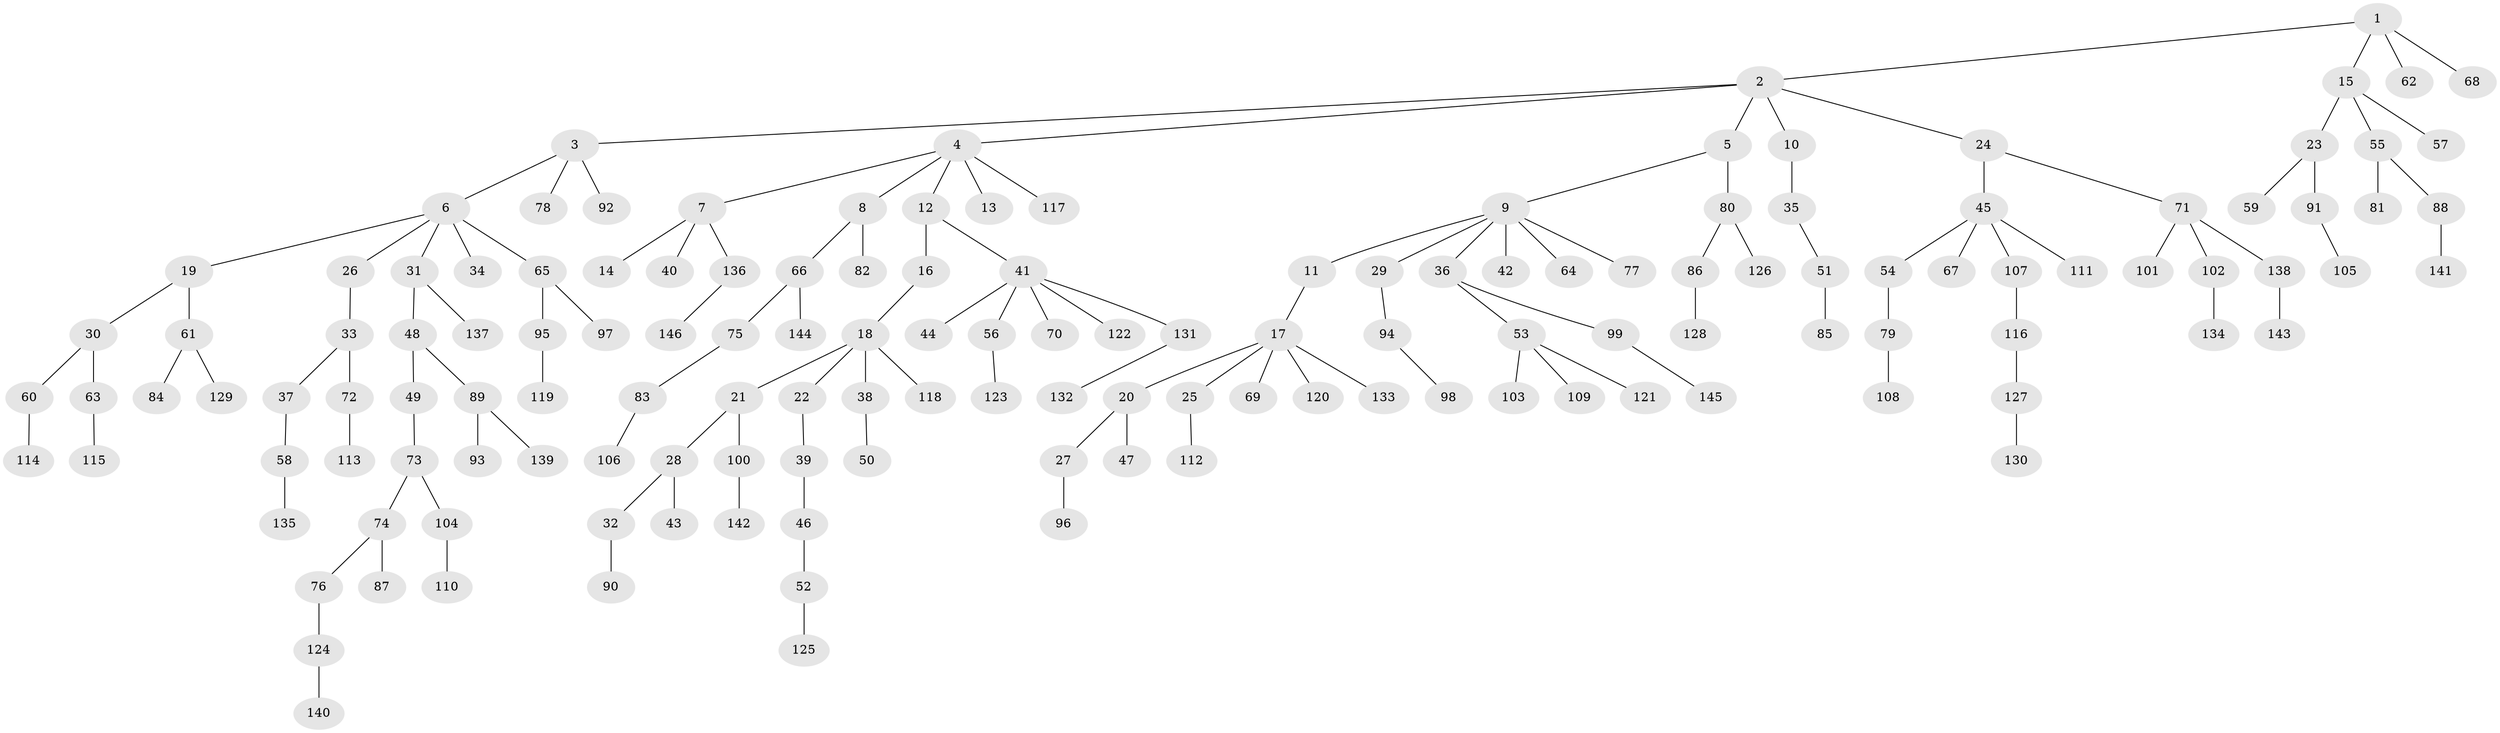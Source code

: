 // Generated by graph-tools (version 1.1) at 2025/11/02/27/25 16:11:25]
// undirected, 146 vertices, 145 edges
graph export_dot {
graph [start="1"]
  node [color=gray90,style=filled];
  1;
  2;
  3;
  4;
  5;
  6;
  7;
  8;
  9;
  10;
  11;
  12;
  13;
  14;
  15;
  16;
  17;
  18;
  19;
  20;
  21;
  22;
  23;
  24;
  25;
  26;
  27;
  28;
  29;
  30;
  31;
  32;
  33;
  34;
  35;
  36;
  37;
  38;
  39;
  40;
  41;
  42;
  43;
  44;
  45;
  46;
  47;
  48;
  49;
  50;
  51;
  52;
  53;
  54;
  55;
  56;
  57;
  58;
  59;
  60;
  61;
  62;
  63;
  64;
  65;
  66;
  67;
  68;
  69;
  70;
  71;
  72;
  73;
  74;
  75;
  76;
  77;
  78;
  79;
  80;
  81;
  82;
  83;
  84;
  85;
  86;
  87;
  88;
  89;
  90;
  91;
  92;
  93;
  94;
  95;
  96;
  97;
  98;
  99;
  100;
  101;
  102;
  103;
  104;
  105;
  106;
  107;
  108;
  109;
  110;
  111;
  112;
  113;
  114;
  115;
  116;
  117;
  118;
  119;
  120;
  121;
  122;
  123;
  124;
  125;
  126;
  127;
  128;
  129;
  130;
  131;
  132;
  133;
  134;
  135;
  136;
  137;
  138;
  139;
  140;
  141;
  142;
  143;
  144;
  145;
  146;
  1 -- 2;
  1 -- 15;
  1 -- 62;
  1 -- 68;
  2 -- 3;
  2 -- 4;
  2 -- 5;
  2 -- 10;
  2 -- 24;
  3 -- 6;
  3 -- 78;
  3 -- 92;
  4 -- 7;
  4 -- 8;
  4 -- 12;
  4 -- 13;
  4 -- 117;
  5 -- 9;
  5 -- 80;
  6 -- 19;
  6 -- 26;
  6 -- 31;
  6 -- 34;
  6 -- 65;
  7 -- 14;
  7 -- 40;
  7 -- 136;
  8 -- 66;
  8 -- 82;
  9 -- 11;
  9 -- 29;
  9 -- 36;
  9 -- 42;
  9 -- 64;
  9 -- 77;
  10 -- 35;
  11 -- 17;
  12 -- 16;
  12 -- 41;
  15 -- 23;
  15 -- 55;
  15 -- 57;
  16 -- 18;
  17 -- 20;
  17 -- 25;
  17 -- 69;
  17 -- 120;
  17 -- 133;
  18 -- 21;
  18 -- 22;
  18 -- 38;
  18 -- 118;
  19 -- 30;
  19 -- 61;
  20 -- 27;
  20 -- 47;
  21 -- 28;
  21 -- 100;
  22 -- 39;
  23 -- 59;
  23 -- 91;
  24 -- 45;
  24 -- 71;
  25 -- 112;
  26 -- 33;
  27 -- 96;
  28 -- 32;
  28 -- 43;
  29 -- 94;
  30 -- 60;
  30 -- 63;
  31 -- 48;
  31 -- 137;
  32 -- 90;
  33 -- 37;
  33 -- 72;
  35 -- 51;
  36 -- 53;
  36 -- 99;
  37 -- 58;
  38 -- 50;
  39 -- 46;
  41 -- 44;
  41 -- 56;
  41 -- 70;
  41 -- 122;
  41 -- 131;
  45 -- 54;
  45 -- 67;
  45 -- 107;
  45 -- 111;
  46 -- 52;
  48 -- 49;
  48 -- 89;
  49 -- 73;
  51 -- 85;
  52 -- 125;
  53 -- 103;
  53 -- 109;
  53 -- 121;
  54 -- 79;
  55 -- 81;
  55 -- 88;
  56 -- 123;
  58 -- 135;
  60 -- 114;
  61 -- 84;
  61 -- 129;
  63 -- 115;
  65 -- 95;
  65 -- 97;
  66 -- 75;
  66 -- 144;
  71 -- 101;
  71 -- 102;
  71 -- 138;
  72 -- 113;
  73 -- 74;
  73 -- 104;
  74 -- 76;
  74 -- 87;
  75 -- 83;
  76 -- 124;
  79 -- 108;
  80 -- 86;
  80 -- 126;
  83 -- 106;
  86 -- 128;
  88 -- 141;
  89 -- 93;
  89 -- 139;
  91 -- 105;
  94 -- 98;
  95 -- 119;
  99 -- 145;
  100 -- 142;
  102 -- 134;
  104 -- 110;
  107 -- 116;
  116 -- 127;
  124 -- 140;
  127 -- 130;
  131 -- 132;
  136 -- 146;
  138 -- 143;
}
